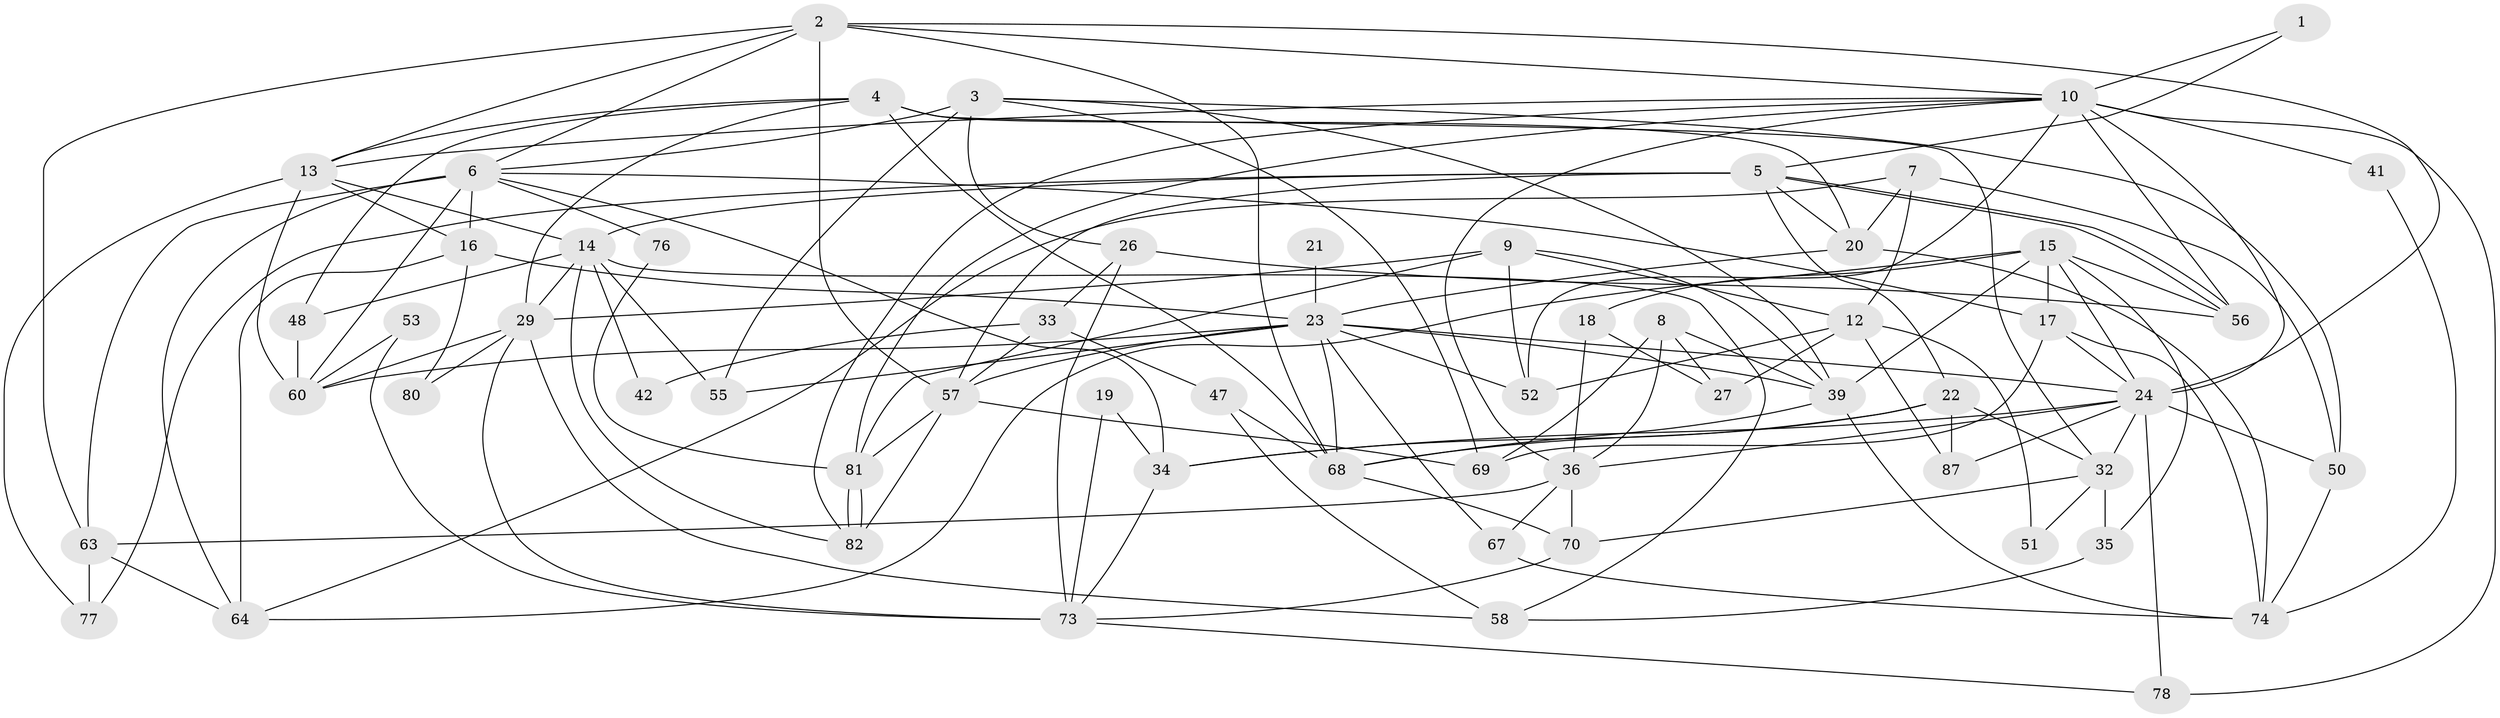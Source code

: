 // original degree distribution, {2: 0.14285714285714285, 3: 0.2857142857142857, 4: 0.25274725274725274, 5: 0.18681318681318682, 7: 0.06593406593406594, 8: 0.01098901098901099, 6: 0.04395604395604396, 9: 0.01098901098901099}
// Generated by graph-tools (version 1.1) at 2025/41/03/06/25 10:41:52]
// undirected, 60 vertices, 148 edges
graph export_dot {
graph [start="1"]
  node [color=gray90,style=filled];
  1;
  2 [super="+37"];
  3 [super="+44"];
  4 [super="+72"];
  5 [super="+46"];
  6 [super="+11"];
  7 [super="+25"];
  8 [super="+79"];
  9;
  10 [super="+66"];
  12 [super="+38"];
  13 [super="+28"];
  14 [super="+31"];
  15 [super="+91"];
  16 [super="+71"];
  17 [super="+43"];
  18;
  19;
  20 [super="+30"];
  21;
  22;
  23 [super="+45"];
  24 [super="+89"];
  26 [super="+40"];
  27;
  29 [super="+62"];
  32 [super="+61"];
  33;
  34 [super="+65"];
  35;
  36 [super="+49"];
  39 [super="+54"];
  41;
  42;
  47;
  48;
  50;
  51;
  52 [super="+59"];
  53;
  55;
  56;
  57 [super="+86"];
  58;
  60 [super="+84"];
  63 [super="+88"];
  64;
  67;
  68 [super="+85"];
  69;
  70;
  73 [super="+75"];
  74 [super="+90"];
  76;
  77;
  78;
  80;
  81 [super="+83"];
  82;
  87;
  1 -- 10;
  1 -- 5;
  2 -- 57;
  2 -- 68;
  2 -- 6;
  2 -- 24;
  2 -- 63;
  2 -- 10;
  2 -- 13;
  3 -- 50;
  3 -- 6;
  3 -- 69;
  3 -- 55;
  3 -- 26;
  3 -- 39;
  4 -- 29;
  4 -- 32;
  4 -- 68;
  4 -- 20;
  4 -- 48;
  4 -- 13;
  5 -- 77;
  5 -- 56;
  5 -- 56;
  5 -- 20;
  5 -- 22;
  5 -- 57 [weight=2];
  5 -- 14;
  6 -- 64;
  6 -- 17;
  6 -- 76;
  6 -- 60;
  6 -- 34;
  6 -- 63;
  6 -- 16;
  7 -- 64;
  7 -- 20;
  7 -- 50;
  7 -- 12;
  8 -- 39;
  8 -- 69;
  8 -- 27;
  8 -- 36;
  9 -- 39;
  9 -- 81;
  9 -- 29;
  9 -- 52;
  9 -- 12;
  10 -- 81;
  10 -- 24;
  10 -- 36;
  10 -- 41;
  10 -- 78;
  10 -- 82;
  10 -- 52;
  10 -- 56;
  10 -- 13;
  12 -- 87;
  12 -- 27;
  12 -- 51;
  12 -- 52;
  13 -- 14;
  13 -- 60;
  13 -- 16;
  13 -- 77;
  14 -- 82;
  14 -- 48;
  14 -- 42;
  14 -- 58;
  14 -- 55;
  14 -- 29;
  15 -- 18;
  15 -- 35;
  15 -- 64;
  15 -- 56;
  15 -- 17;
  15 -- 24;
  15 -- 39;
  16 -- 23;
  16 -- 64;
  16 -- 80;
  17 -- 24;
  17 -- 69;
  17 -- 74;
  18 -- 36;
  18 -- 27;
  19 -- 34;
  19 -- 73;
  20 -- 23;
  20 -- 74;
  21 -- 23 [weight=2];
  22 -- 87;
  22 -- 32;
  22 -- 34;
  22 -- 68;
  23 -- 68;
  23 -- 57;
  23 -- 52;
  23 -- 67;
  23 -- 39;
  23 -- 55;
  23 -- 24;
  23 -- 60;
  24 -- 36;
  24 -- 50;
  24 -- 87;
  24 -- 78;
  24 -- 32;
  24 -- 34;
  26 -- 73;
  26 -- 56;
  26 -- 33;
  29 -- 80;
  29 -- 73 [weight=2];
  29 -- 58;
  29 -- 60;
  32 -- 70;
  32 -- 35;
  32 -- 51;
  33 -- 57;
  33 -- 47;
  33 -- 42;
  34 -- 73;
  35 -- 58;
  36 -- 63;
  36 -- 67;
  36 -- 70;
  39 -- 74;
  39 -- 68;
  41 -- 74;
  47 -- 58;
  47 -- 68;
  48 -- 60;
  50 -- 74;
  53 -- 60;
  53 -- 73;
  57 -- 82;
  57 -- 81;
  57 -- 69;
  63 -- 64;
  63 -- 77;
  67 -- 74;
  68 -- 70;
  70 -- 73;
  73 -- 78;
  76 -- 81;
  81 -- 82;
  81 -- 82;
}
